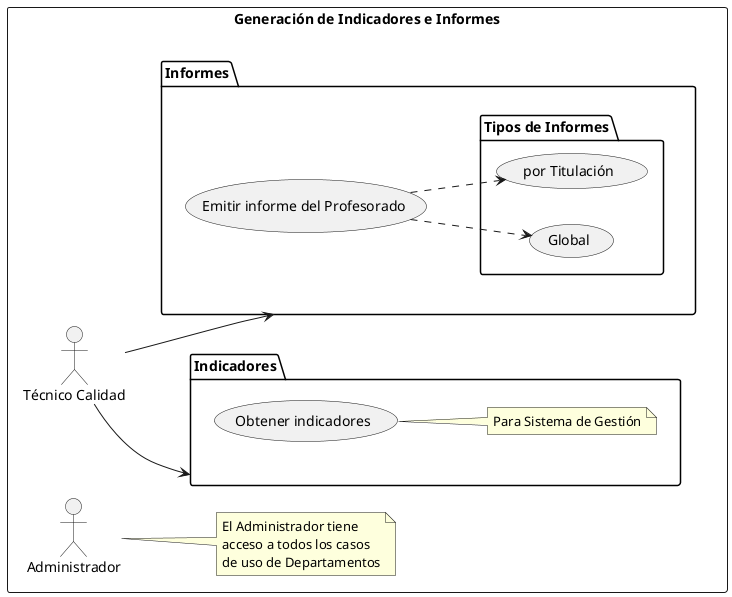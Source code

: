 @startuml
left to right direction

package "Generación de Indicadores e Informes" {
    actor "Técnico Calidad" as tec
    actor "Administrador" as admin
  
    rectangle "Generación de Indicadores e Informes" {
      package "Indicadores" as indicadores {
        usecase "Obtener indicadores"
        note right of "Obtener indicadores"
           Para Sistema de Gestión
        end note
      }
      
      package "Informes" as informes {
        usecase "Emitir informe del Profesorado" as emitirInforme
        package "Tipos de Informes" {
          usecase "por Titulación" as titulacion
          usecase "Global" as global
        }
      }
    }

    emitirInforme ..> titulacion
    emitirInforme ..> global

    tec --> indicadores
    tec --> informes

    note right of admin
      El Administrador tiene
      acceso a todos los casos
      de uso de Departamentos
    end note
}
@enduml
